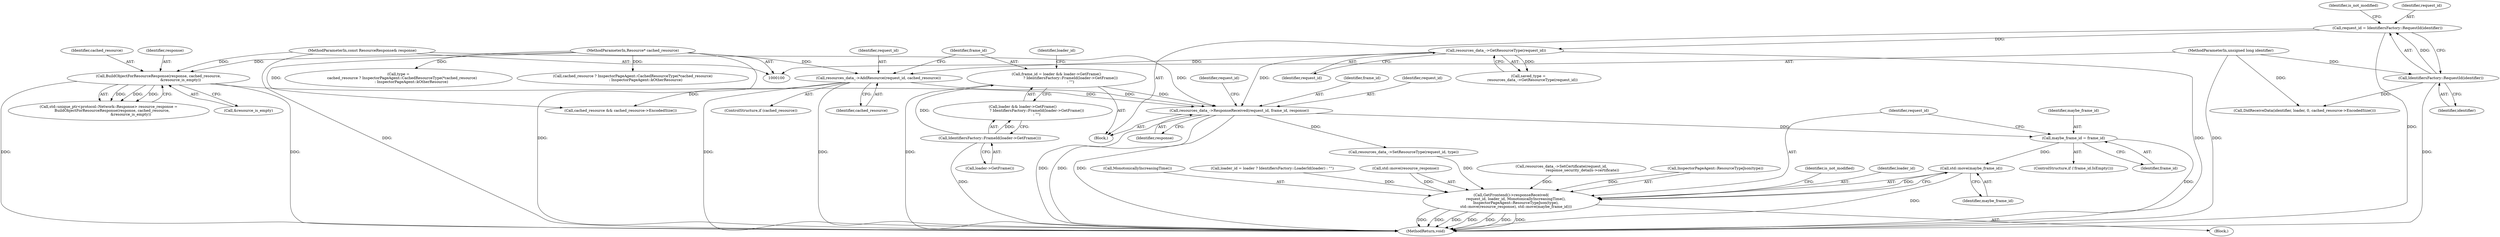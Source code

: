 digraph "0_Chrome_1c40f9042ae2d6ee7483d72998aabb5e73b2ff60_0@API" {
"1000248" [label="(Call,std::move(maybe_frame_id))"];
"1000237" [label="(Call,maybe_frame_id = frame_id)"];
"1000202" [label="(Call,resources_data_->ResponseReceived(request_id, frame_id, response))"];
"1000181" [label="(Call,resources_data_->AddResource(request_id, cached_resource))"];
"1000144" [label="(Call,resources_data_->GetResourceType(request_id))"];
"1000107" [label="(Call,request_id = IdentifiersFactory::RequestId(identifier))"];
"1000109" [label="(Call,IdentifiersFactory::RequestId(identifier))"];
"1000101" [label="(MethodParameterIn,unsigned long identifier)"];
"1000104" [label="(MethodParameterIn,Resource* cached_resource)"];
"1000185" [label="(Call,frame_id = loader && loader->GetFrame()\n                        ? IdentifiersFactory::FrameId(loader->GetFrame())\n                        : \"\")"];
"1000191" [label="(Call,IdentifiersFactory::FrameId(loader->GetFrame()))"];
"1000127" [label="(Call,BuildObjectForResourceResponse(response, cached_resource,\n                                      &resource_is_empty))"];
"1000103" [label="(MethodParameterIn,const ResourceResponse& response)"];
"1000240" [label="(Call,GetFrontend()->responseReceived(\n        request_id, loader_id, MonotonicallyIncreasingTime(),\n        InspectorPageAgent::ResourceTypeJson(type),\n        std::move(resource_response), std::move(maybe_frame_id)))"];
"1000204" [label="(Identifier,frame_id)"];
"1000238" [label="(Identifier,maybe_frame_id)"];
"1000191" [label="(Call,IdentifiersFactory::FrameId(loader->GetFrame()))"];
"1000239" [label="(Identifier,frame_id)"];
"1000104" [label="(MethodParameterIn,Resource* cached_resource)"];
"1000183" [label="(Identifier,cached_resource)"];
"1000203" [label="(Identifier,request_id)"];
"1000253" [label="(Call,cached_resource && cached_resource->EncodedSize())"];
"1000244" [label="(Call,InspectorPageAgent::ResourceTypeJson(type))"];
"1000234" [label="(ControlStructure,if (!frame_id.IsEmpty()))"];
"1000202" [label="(Call,resources_data_->ResponseReceived(request_id, frame_id, response))"];
"1000195" [label="(Call,loader_id = loader ? IdentifiersFactory::LoaderId(loader) : \"\")"];
"1000182" [label="(Identifier,request_id)"];
"1000127" [label="(Call,BuildObjectForResourceResponse(response, cached_resource,\n                                      &resource_is_empty))"];
"1000144" [label="(Call,resources_data_->GetResourceType(request_id))"];
"1000179" [label="(ControlStructure,if (cached_resource))"];
"1000145" [label="(Identifier,request_id)"];
"1000261" [label="(MethodReturn,void)"];
"1000248" [label="(Call,std::move(maybe_frame_id))"];
"1000246" [label="(Call,std::move(resource_response))"];
"1000207" [label="(Identifier,request_id)"];
"1000205" [label="(Identifier,response)"];
"1000181" [label="(Call,resources_data_->AddResource(request_id, cached_resource))"];
"1000241" [label="(Identifier,request_id)"];
"1000240" [label="(Call,GetFrontend()->responseReceived(\n        request_id, loader_id, MonotonicallyIncreasingTime(),\n        InspectorPageAgent::ResourceTypeJson(type),\n        std::move(resource_response), std::move(maybe_frame_id)))"];
"1000222" [label="(Call,resources_data_->SetCertificate(request_id,\n                                    response_security_details->certificate))"];
"1000129" [label="(Identifier,cached_resource)"];
"1000103" [label="(MethodParameterIn,const ResourceResponse& response)"];
"1000109" [label="(Call,IdentifiersFactory::RequestId(identifier))"];
"1000110" [label="(Identifier,identifier)"];
"1000187" [label="(Call,loader && loader->GetFrame()\n                        ? IdentifiersFactory::FrameId(loader->GetFrame())\n                        : \"\")"];
"1000192" [label="(Call,loader->GetFrame())"];
"1000113" [label="(Identifier,is_not_modified)"];
"1000256" [label="(Call,DidReceiveData(identifier, loader, 0, cached_resource->EncodedSize()))"];
"1000185" [label="(Call,frame_id = loader && loader->GetFrame()\n                        ? IdentifiersFactory::FrameId(loader->GetFrame())\n                        : \"\")"];
"1000142" [label="(Call,saved_type =\n       resources_data_->GetResourceType(request_id))"];
"1000252" [label="(Identifier,is_not_modified)"];
"1000107" [label="(Call,request_id = IdentifiersFactory::RequestId(identifier))"];
"1000130" [label="(Call,&resource_is_empty)"];
"1000242" [label="(Identifier,loader_id)"];
"1000108" [label="(Identifier,request_id)"];
"1000237" [label="(Call,maybe_frame_id = frame_id)"];
"1000206" [label="(Call,resources_data_->SetResourceType(request_id, type))"];
"1000121" [label="(Call,std::unique_ptr<protocol::Network::Response> resource_response =\n      BuildObjectForResourceResponse(response, cached_resource,\n                                      &resource_is_empty))"];
"1000133" [label="(Call,type =\n      cached_resource ? InspectorPageAgent::CachedResourceType(*cached_resource)\n                      : InspectorPageAgent::kOtherResource)"];
"1000128" [label="(Identifier,response)"];
"1000243" [label="(Call,MonotonicallyIncreasingTime())"];
"1000186" [label="(Identifier,frame_id)"];
"1000101" [label="(MethodParameterIn,unsigned long identifier)"];
"1000249" [label="(Identifier,maybe_frame_id)"];
"1000105" [label="(Block,)"];
"1000135" [label="(Call,cached_resource ? InspectorPageAgent::CachedResourceType(*cached_resource)\n                      : InspectorPageAgent::kOtherResource)"];
"1000232" [label="(Block,)"];
"1000196" [label="(Identifier,loader_id)"];
"1000248" -> "1000240"  [label="AST: "];
"1000248" -> "1000249"  [label="CFG: "];
"1000249" -> "1000248"  [label="AST: "];
"1000240" -> "1000248"  [label="CFG: "];
"1000248" -> "1000261"  [label="DDG: "];
"1000248" -> "1000240"  [label="DDG: "];
"1000237" -> "1000248"  [label="DDG: "];
"1000237" -> "1000234"  [label="AST: "];
"1000237" -> "1000239"  [label="CFG: "];
"1000238" -> "1000237"  [label="AST: "];
"1000239" -> "1000237"  [label="AST: "];
"1000241" -> "1000237"  [label="CFG: "];
"1000237" -> "1000261"  [label="DDG: "];
"1000202" -> "1000237"  [label="DDG: "];
"1000202" -> "1000105"  [label="AST: "];
"1000202" -> "1000205"  [label="CFG: "];
"1000203" -> "1000202"  [label="AST: "];
"1000204" -> "1000202"  [label="AST: "];
"1000205" -> "1000202"  [label="AST: "];
"1000207" -> "1000202"  [label="CFG: "];
"1000202" -> "1000261"  [label="DDG: "];
"1000202" -> "1000261"  [label="DDG: "];
"1000202" -> "1000261"  [label="DDG: "];
"1000181" -> "1000202"  [label="DDG: "];
"1000144" -> "1000202"  [label="DDG: "];
"1000185" -> "1000202"  [label="DDG: "];
"1000127" -> "1000202"  [label="DDG: "];
"1000103" -> "1000202"  [label="DDG: "];
"1000202" -> "1000206"  [label="DDG: "];
"1000181" -> "1000179"  [label="AST: "];
"1000181" -> "1000183"  [label="CFG: "];
"1000182" -> "1000181"  [label="AST: "];
"1000183" -> "1000181"  [label="AST: "];
"1000186" -> "1000181"  [label="CFG: "];
"1000181" -> "1000261"  [label="DDG: "];
"1000181" -> "1000261"  [label="DDG: "];
"1000144" -> "1000181"  [label="DDG: "];
"1000104" -> "1000181"  [label="DDG: "];
"1000181" -> "1000253"  [label="DDG: "];
"1000144" -> "1000142"  [label="AST: "];
"1000144" -> "1000145"  [label="CFG: "];
"1000145" -> "1000144"  [label="AST: "];
"1000142" -> "1000144"  [label="CFG: "];
"1000144" -> "1000261"  [label="DDG: "];
"1000144" -> "1000142"  [label="DDG: "];
"1000107" -> "1000144"  [label="DDG: "];
"1000107" -> "1000105"  [label="AST: "];
"1000107" -> "1000109"  [label="CFG: "];
"1000108" -> "1000107"  [label="AST: "];
"1000109" -> "1000107"  [label="AST: "];
"1000113" -> "1000107"  [label="CFG: "];
"1000107" -> "1000261"  [label="DDG: "];
"1000109" -> "1000107"  [label="DDG: "];
"1000109" -> "1000110"  [label="CFG: "];
"1000110" -> "1000109"  [label="AST: "];
"1000109" -> "1000261"  [label="DDG: "];
"1000101" -> "1000109"  [label="DDG: "];
"1000109" -> "1000256"  [label="DDG: "];
"1000101" -> "1000100"  [label="AST: "];
"1000101" -> "1000261"  [label="DDG: "];
"1000101" -> "1000256"  [label="DDG: "];
"1000104" -> "1000100"  [label="AST: "];
"1000104" -> "1000261"  [label="DDG: "];
"1000104" -> "1000127"  [label="DDG: "];
"1000104" -> "1000133"  [label="DDG: "];
"1000104" -> "1000135"  [label="DDG: "];
"1000104" -> "1000253"  [label="DDG: "];
"1000185" -> "1000105"  [label="AST: "];
"1000185" -> "1000187"  [label="CFG: "];
"1000186" -> "1000185"  [label="AST: "];
"1000187" -> "1000185"  [label="AST: "];
"1000196" -> "1000185"  [label="CFG: "];
"1000185" -> "1000261"  [label="DDG: "];
"1000191" -> "1000185"  [label="DDG: "];
"1000191" -> "1000187"  [label="AST: "];
"1000191" -> "1000192"  [label="CFG: "];
"1000192" -> "1000191"  [label="AST: "];
"1000187" -> "1000191"  [label="CFG: "];
"1000191" -> "1000261"  [label="DDG: "];
"1000191" -> "1000187"  [label="DDG: "];
"1000127" -> "1000121"  [label="AST: "];
"1000127" -> "1000130"  [label="CFG: "];
"1000128" -> "1000127"  [label="AST: "];
"1000129" -> "1000127"  [label="AST: "];
"1000130" -> "1000127"  [label="AST: "];
"1000121" -> "1000127"  [label="CFG: "];
"1000127" -> "1000261"  [label="DDG: "];
"1000127" -> "1000261"  [label="DDG: "];
"1000127" -> "1000121"  [label="DDG: "];
"1000127" -> "1000121"  [label="DDG: "];
"1000127" -> "1000121"  [label="DDG: "];
"1000103" -> "1000127"  [label="DDG: "];
"1000103" -> "1000100"  [label="AST: "];
"1000103" -> "1000261"  [label="DDG: "];
"1000240" -> "1000232"  [label="AST: "];
"1000241" -> "1000240"  [label="AST: "];
"1000242" -> "1000240"  [label="AST: "];
"1000243" -> "1000240"  [label="AST: "];
"1000244" -> "1000240"  [label="AST: "];
"1000246" -> "1000240"  [label="AST: "];
"1000252" -> "1000240"  [label="CFG: "];
"1000240" -> "1000261"  [label="DDG: "];
"1000240" -> "1000261"  [label="DDG: "];
"1000240" -> "1000261"  [label="DDG: "];
"1000240" -> "1000261"  [label="DDG: "];
"1000240" -> "1000261"  [label="DDG: "];
"1000240" -> "1000261"  [label="DDG: "];
"1000240" -> "1000261"  [label="DDG: "];
"1000222" -> "1000240"  [label="DDG: "];
"1000206" -> "1000240"  [label="DDG: "];
"1000195" -> "1000240"  [label="DDG: "];
"1000244" -> "1000240"  [label="DDG: "];
"1000246" -> "1000240"  [label="DDG: "];
}
